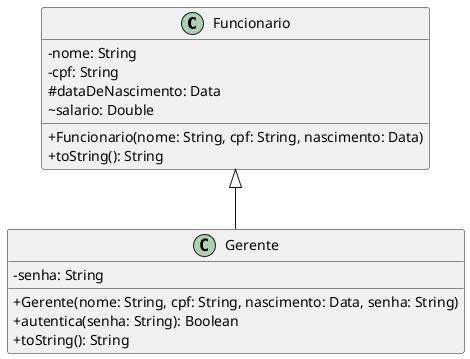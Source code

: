 @startuml
skinparam classAttributeIconSize 0

class Funcionario {
    -nome: String
    -cpf: String
    #dataDeNascimento: Data
    ~salario: Double
    +Funcionario(nome: String, cpf: String, nascimento: Data)
    +toString(): String

}

class Gerente {
    -senha: String
    +Gerente(nome: String, cpf: String, nascimento: Data, senha: String)
    +autentica(senha: String): Boolean
    +toString(): String
}

Funcionario <|-- Gerente

@enduml

